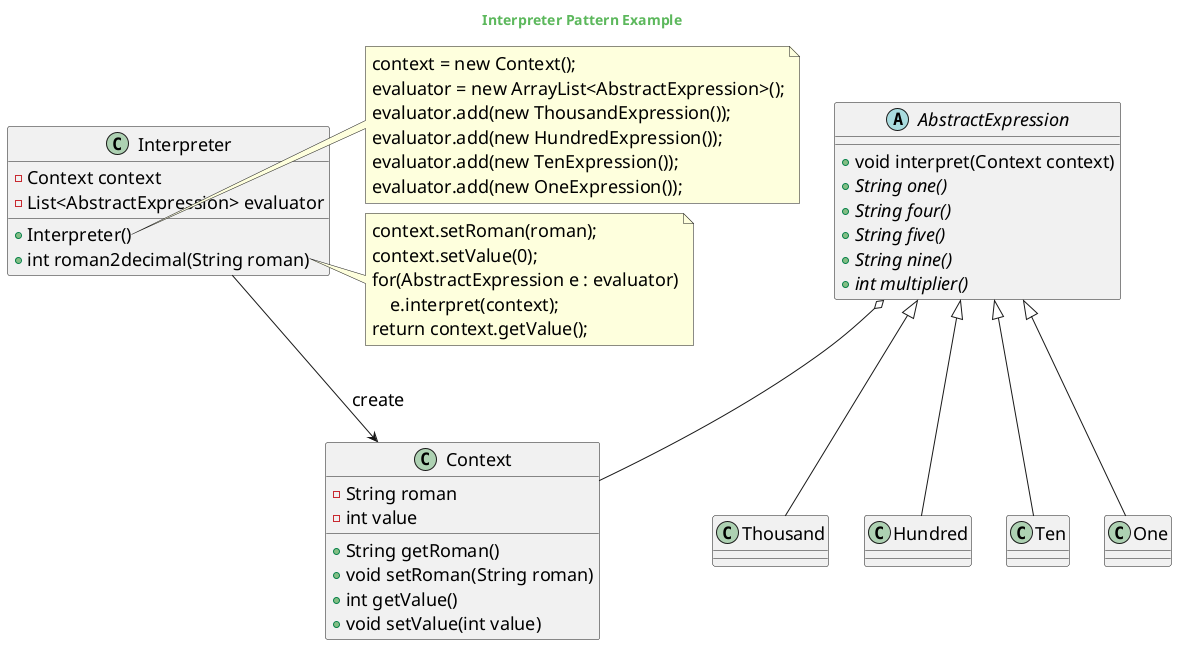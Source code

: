 @startuml

skinparam backgroundcolor transparent
skinparam classFontSize 18
skinparam noteFontSize 18
skinparam arrowFontSize 18
skinparam classAttributeFontSize 18

skinparam titleFontColor #5cb85c

Title Interpreter Pattern Example

abstract class AbstractExpression{
    + void interpret(Context context)
    + {abstract} String one()
    + {abstract} String four()
    + {abstract} String five()
    + {abstract} String nine()
    + {abstract} int multiplier()
}

class Context{
    - String roman
    - int value
    + String getRoman()
    + void setRoman(String roman)
    + int getValue()
    + void setValue(int value)
}

AbstractExpression o-- Context

class Thousand extends AbstractExpression
class Hundred extends AbstractExpression
class Ten extends AbstractExpression
class One extends AbstractExpression

class Interpreter{
    - Context context
    - List<AbstractExpression> evaluator
    + Interpreter()
    + int roman2decimal(String roman)
}

Interpreter --> Context: create

note right of Interpreter::Interpreter
    context = new Context();
    evaluator = new ArrayList<AbstractExpression>();
    evaluator.add(new ThousandExpression());
    evaluator.add(new HundredExpression());
    evaluator.add(new TenExpression());
    evaluator.add(new OneExpression());
end note

note right of Interpreter::roman2decimal
    context.setRoman(roman);
    context.setValue(0);
    for(AbstractExpression e : evaluator)
        e.interpret(context);
    return context.getValue();
end note

@enduml